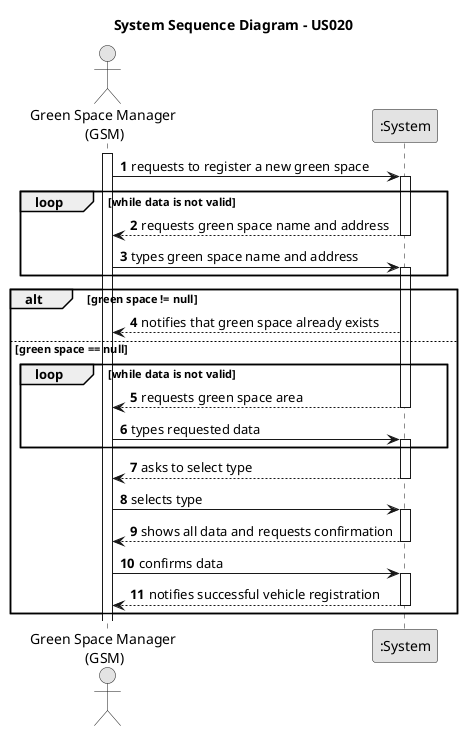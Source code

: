 @startuml
skinparam monochrome true
skinparam packageStyle rectangle
skinparam shadowing false

title System Sequence Diagram - US020

autonumber

actor "Green Space Manager \n(GSM)" as GRM
participant ":System" as System

activate GRM

GRM -> System : requests to register a new green space
activate System
loop while data is not valid
System --> GRM : requests green space name and address
deactivate System
GRM -> System : types green space name and address
activate System
end
alt green space != null
    System --> GRM : notifies that green space already exists
    else green space == null
    loop while data is not valid
    System --> GRM : requests green space area

deactivate System
    GRM -> System : types requested data
    activate System
    end

    System --> GRM : asks to select type
    deactivate System
    GRM -> System : selects type
    activate System
    System --> GRM : shows all data and requests confirmation
    deactivate System
deactivate System
    GRM -> System : confirms data
    activate System
    System --> GRM: notifies successful vehicle registration
deactivate System
end
@enduml